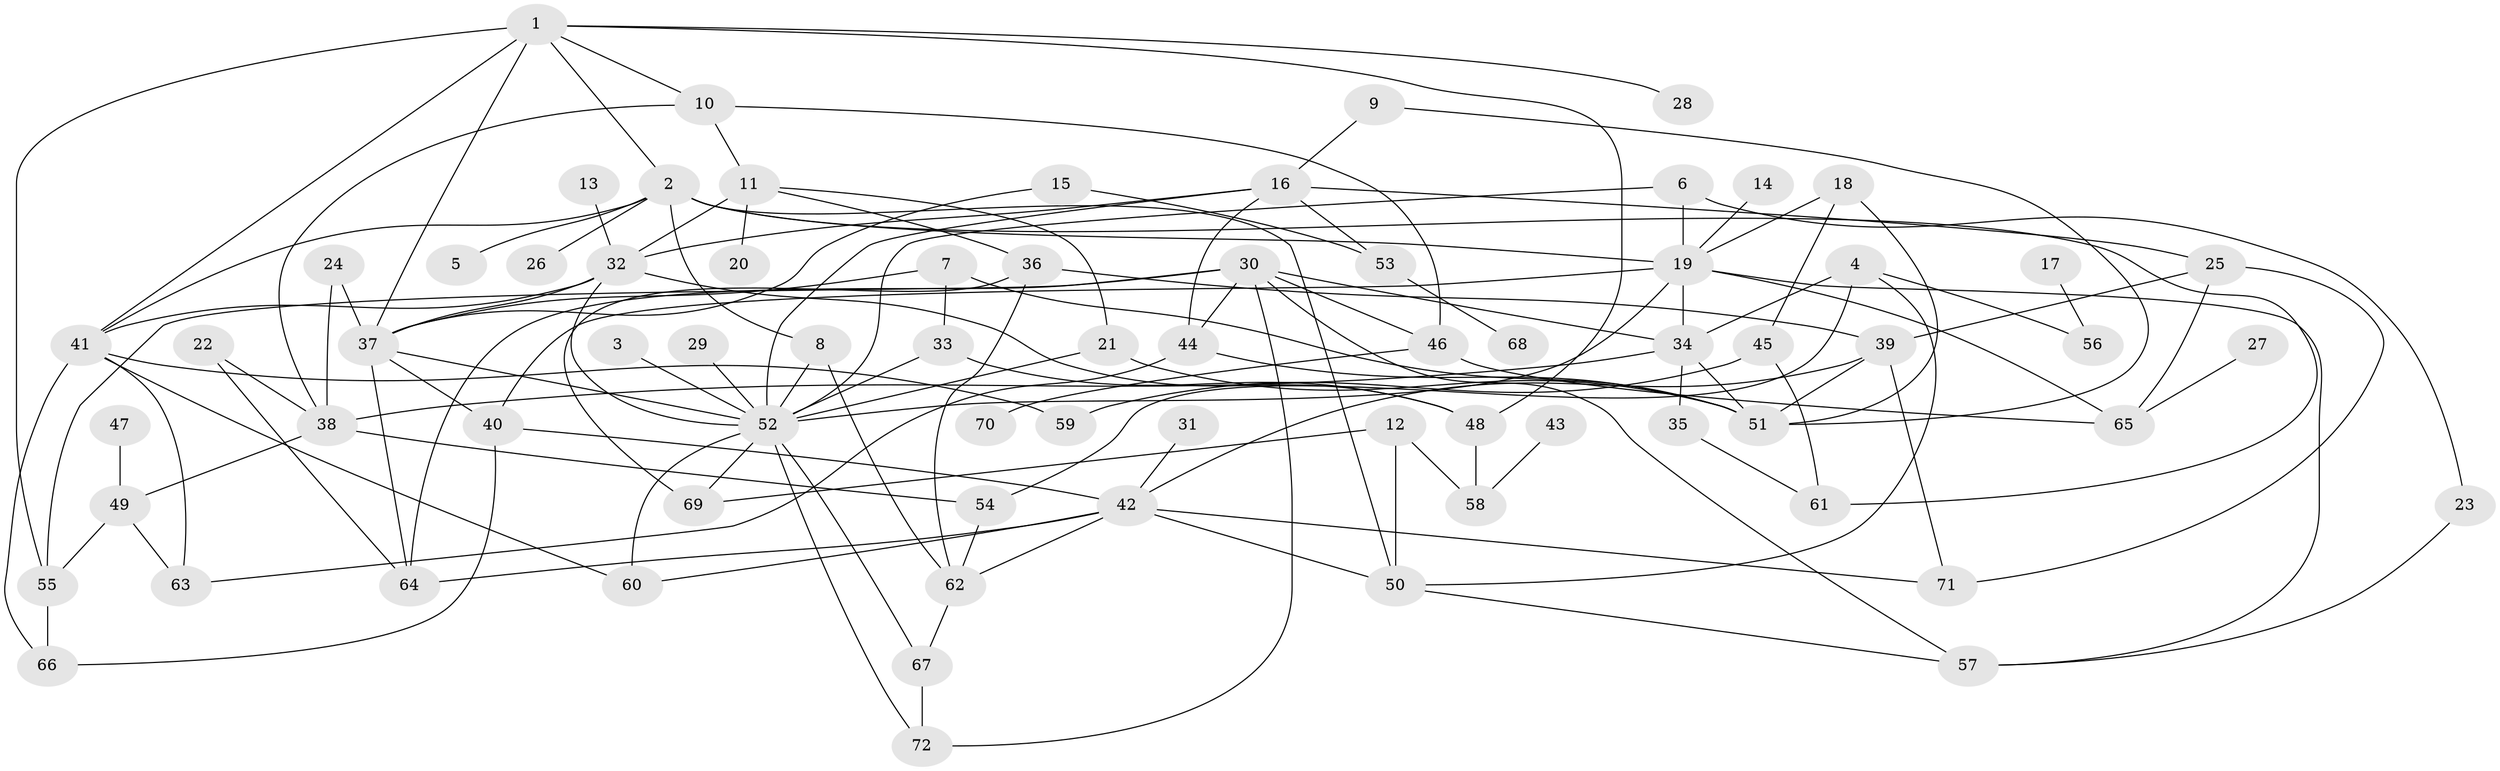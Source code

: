 // original degree distribution, {5: 0.09722222222222222, 7: 0.020833333333333332, 3: 0.24305555555555555, 13: 0.006944444444444444, 4: 0.09722222222222222, 2: 0.3055555555555556, 8: 0.006944444444444444, 6: 0.034722222222222224, 1: 0.1875}
// Generated by graph-tools (version 1.1) at 2025/49/03/09/25 03:49:18]
// undirected, 72 vertices, 130 edges
graph export_dot {
graph [start="1"]
  node [color=gray90,style=filled];
  1;
  2;
  3;
  4;
  5;
  6;
  7;
  8;
  9;
  10;
  11;
  12;
  13;
  14;
  15;
  16;
  17;
  18;
  19;
  20;
  21;
  22;
  23;
  24;
  25;
  26;
  27;
  28;
  29;
  30;
  31;
  32;
  33;
  34;
  35;
  36;
  37;
  38;
  39;
  40;
  41;
  42;
  43;
  44;
  45;
  46;
  47;
  48;
  49;
  50;
  51;
  52;
  53;
  54;
  55;
  56;
  57;
  58;
  59;
  60;
  61;
  62;
  63;
  64;
  65;
  66;
  67;
  68;
  69;
  70;
  71;
  72;
  1 -- 2 [weight=1.0];
  1 -- 10 [weight=1.0];
  1 -- 28 [weight=1.0];
  1 -- 37 [weight=1.0];
  1 -- 41 [weight=1.0];
  1 -- 48 [weight=1.0];
  1 -- 55 [weight=2.0];
  2 -- 5 [weight=1.0];
  2 -- 8 [weight=1.0];
  2 -- 19 [weight=1.0];
  2 -- 26 [weight=1.0];
  2 -- 41 [weight=1.0];
  2 -- 50 [weight=1.0];
  2 -- 61 [weight=1.0];
  3 -- 52 [weight=1.0];
  4 -- 34 [weight=1.0];
  4 -- 50 [weight=1.0];
  4 -- 54 [weight=1.0];
  4 -- 56 [weight=1.0];
  6 -- 19 [weight=1.0];
  6 -- 23 [weight=1.0];
  6 -- 52 [weight=1.0];
  7 -- 33 [weight=1.0];
  7 -- 37 [weight=1.0];
  7 -- 51 [weight=1.0];
  8 -- 52 [weight=1.0];
  8 -- 62 [weight=1.0];
  9 -- 16 [weight=1.0];
  9 -- 51 [weight=1.0];
  10 -- 11 [weight=1.0];
  10 -- 38 [weight=1.0];
  10 -- 46 [weight=1.0];
  11 -- 20 [weight=1.0];
  11 -- 21 [weight=1.0];
  11 -- 32 [weight=1.0];
  11 -- 36 [weight=1.0];
  12 -- 50 [weight=1.0];
  12 -- 58 [weight=1.0];
  12 -- 69 [weight=1.0];
  13 -- 32 [weight=1.0];
  14 -- 19 [weight=1.0];
  15 -- 37 [weight=1.0];
  15 -- 53 [weight=1.0];
  16 -- 25 [weight=1.0];
  16 -- 32 [weight=1.0];
  16 -- 44 [weight=1.0];
  16 -- 52 [weight=1.0];
  16 -- 53 [weight=1.0];
  17 -- 56 [weight=1.0];
  18 -- 19 [weight=1.0];
  18 -- 45 [weight=1.0];
  18 -- 51 [weight=1.0];
  19 -- 34 [weight=1.0];
  19 -- 40 [weight=1.0];
  19 -- 52 [weight=1.0];
  19 -- 57 [weight=1.0];
  19 -- 65 [weight=1.0];
  21 -- 51 [weight=1.0];
  21 -- 52 [weight=1.0];
  22 -- 38 [weight=1.0];
  22 -- 64 [weight=1.0];
  23 -- 57 [weight=1.0];
  24 -- 37 [weight=1.0];
  24 -- 38 [weight=1.0];
  25 -- 39 [weight=1.0];
  25 -- 65 [weight=1.0];
  25 -- 71 [weight=1.0];
  27 -- 65 [weight=1.0];
  29 -- 52 [weight=1.0];
  30 -- 34 [weight=1.0];
  30 -- 44 [weight=1.0];
  30 -- 46 [weight=1.0];
  30 -- 55 [weight=1.0];
  30 -- 57 [weight=1.0];
  30 -- 64 [weight=1.0];
  30 -- 72 [weight=1.0];
  31 -- 42 [weight=1.0];
  32 -- 37 [weight=1.0];
  32 -- 41 [weight=1.0];
  32 -- 48 [weight=1.0];
  32 -- 52 [weight=1.0];
  33 -- 48 [weight=1.0];
  33 -- 52 [weight=1.0];
  34 -- 35 [weight=1.0];
  34 -- 38 [weight=1.0];
  34 -- 51 [weight=1.0];
  35 -- 61 [weight=1.0];
  36 -- 39 [weight=1.0];
  36 -- 62 [weight=1.0];
  36 -- 69 [weight=1.0];
  37 -- 40 [weight=1.0];
  37 -- 52 [weight=1.0];
  37 -- 64 [weight=1.0];
  38 -- 49 [weight=1.0];
  38 -- 54 [weight=1.0];
  39 -- 42 [weight=1.0];
  39 -- 51 [weight=1.0];
  39 -- 71 [weight=1.0];
  40 -- 42 [weight=1.0];
  40 -- 66 [weight=1.0];
  41 -- 59 [weight=1.0];
  41 -- 60 [weight=1.0];
  41 -- 63 [weight=1.0];
  41 -- 66 [weight=1.0];
  42 -- 50 [weight=1.0];
  42 -- 60 [weight=1.0];
  42 -- 62 [weight=1.0];
  42 -- 64 [weight=1.0];
  42 -- 71 [weight=1.0];
  43 -- 58 [weight=2.0];
  44 -- 51 [weight=2.0];
  44 -- 63 [weight=1.0];
  45 -- 59 [weight=1.0];
  45 -- 61 [weight=1.0];
  46 -- 65 [weight=1.0];
  46 -- 70 [weight=1.0];
  47 -- 49 [weight=1.0];
  48 -- 58 [weight=2.0];
  49 -- 55 [weight=1.0];
  49 -- 63 [weight=1.0];
  50 -- 57 [weight=1.0];
  52 -- 60 [weight=1.0];
  52 -- 67 [weight=1.0];
  52 -- 69 [weight=1.0];
  52 -- 72 [weight=1.0];
  53 -- 68 [weight=1.0];
  54 -- 62 [weight=2.0];
  55 -- 66 [weight=1.0];
  62 -- 67 [weight=1.0];
  67 -- 72 [weight=1.0];
}
